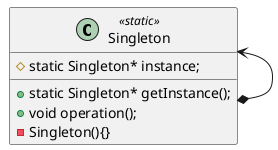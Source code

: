 @startuml
    Class Singleton <<static>>{
        +static Singleton* getInstance();
        +void operation();

        #static Singleton* instance;

        -Singleton(){}
    }

    Singleton <--* Singleton

@enduml
